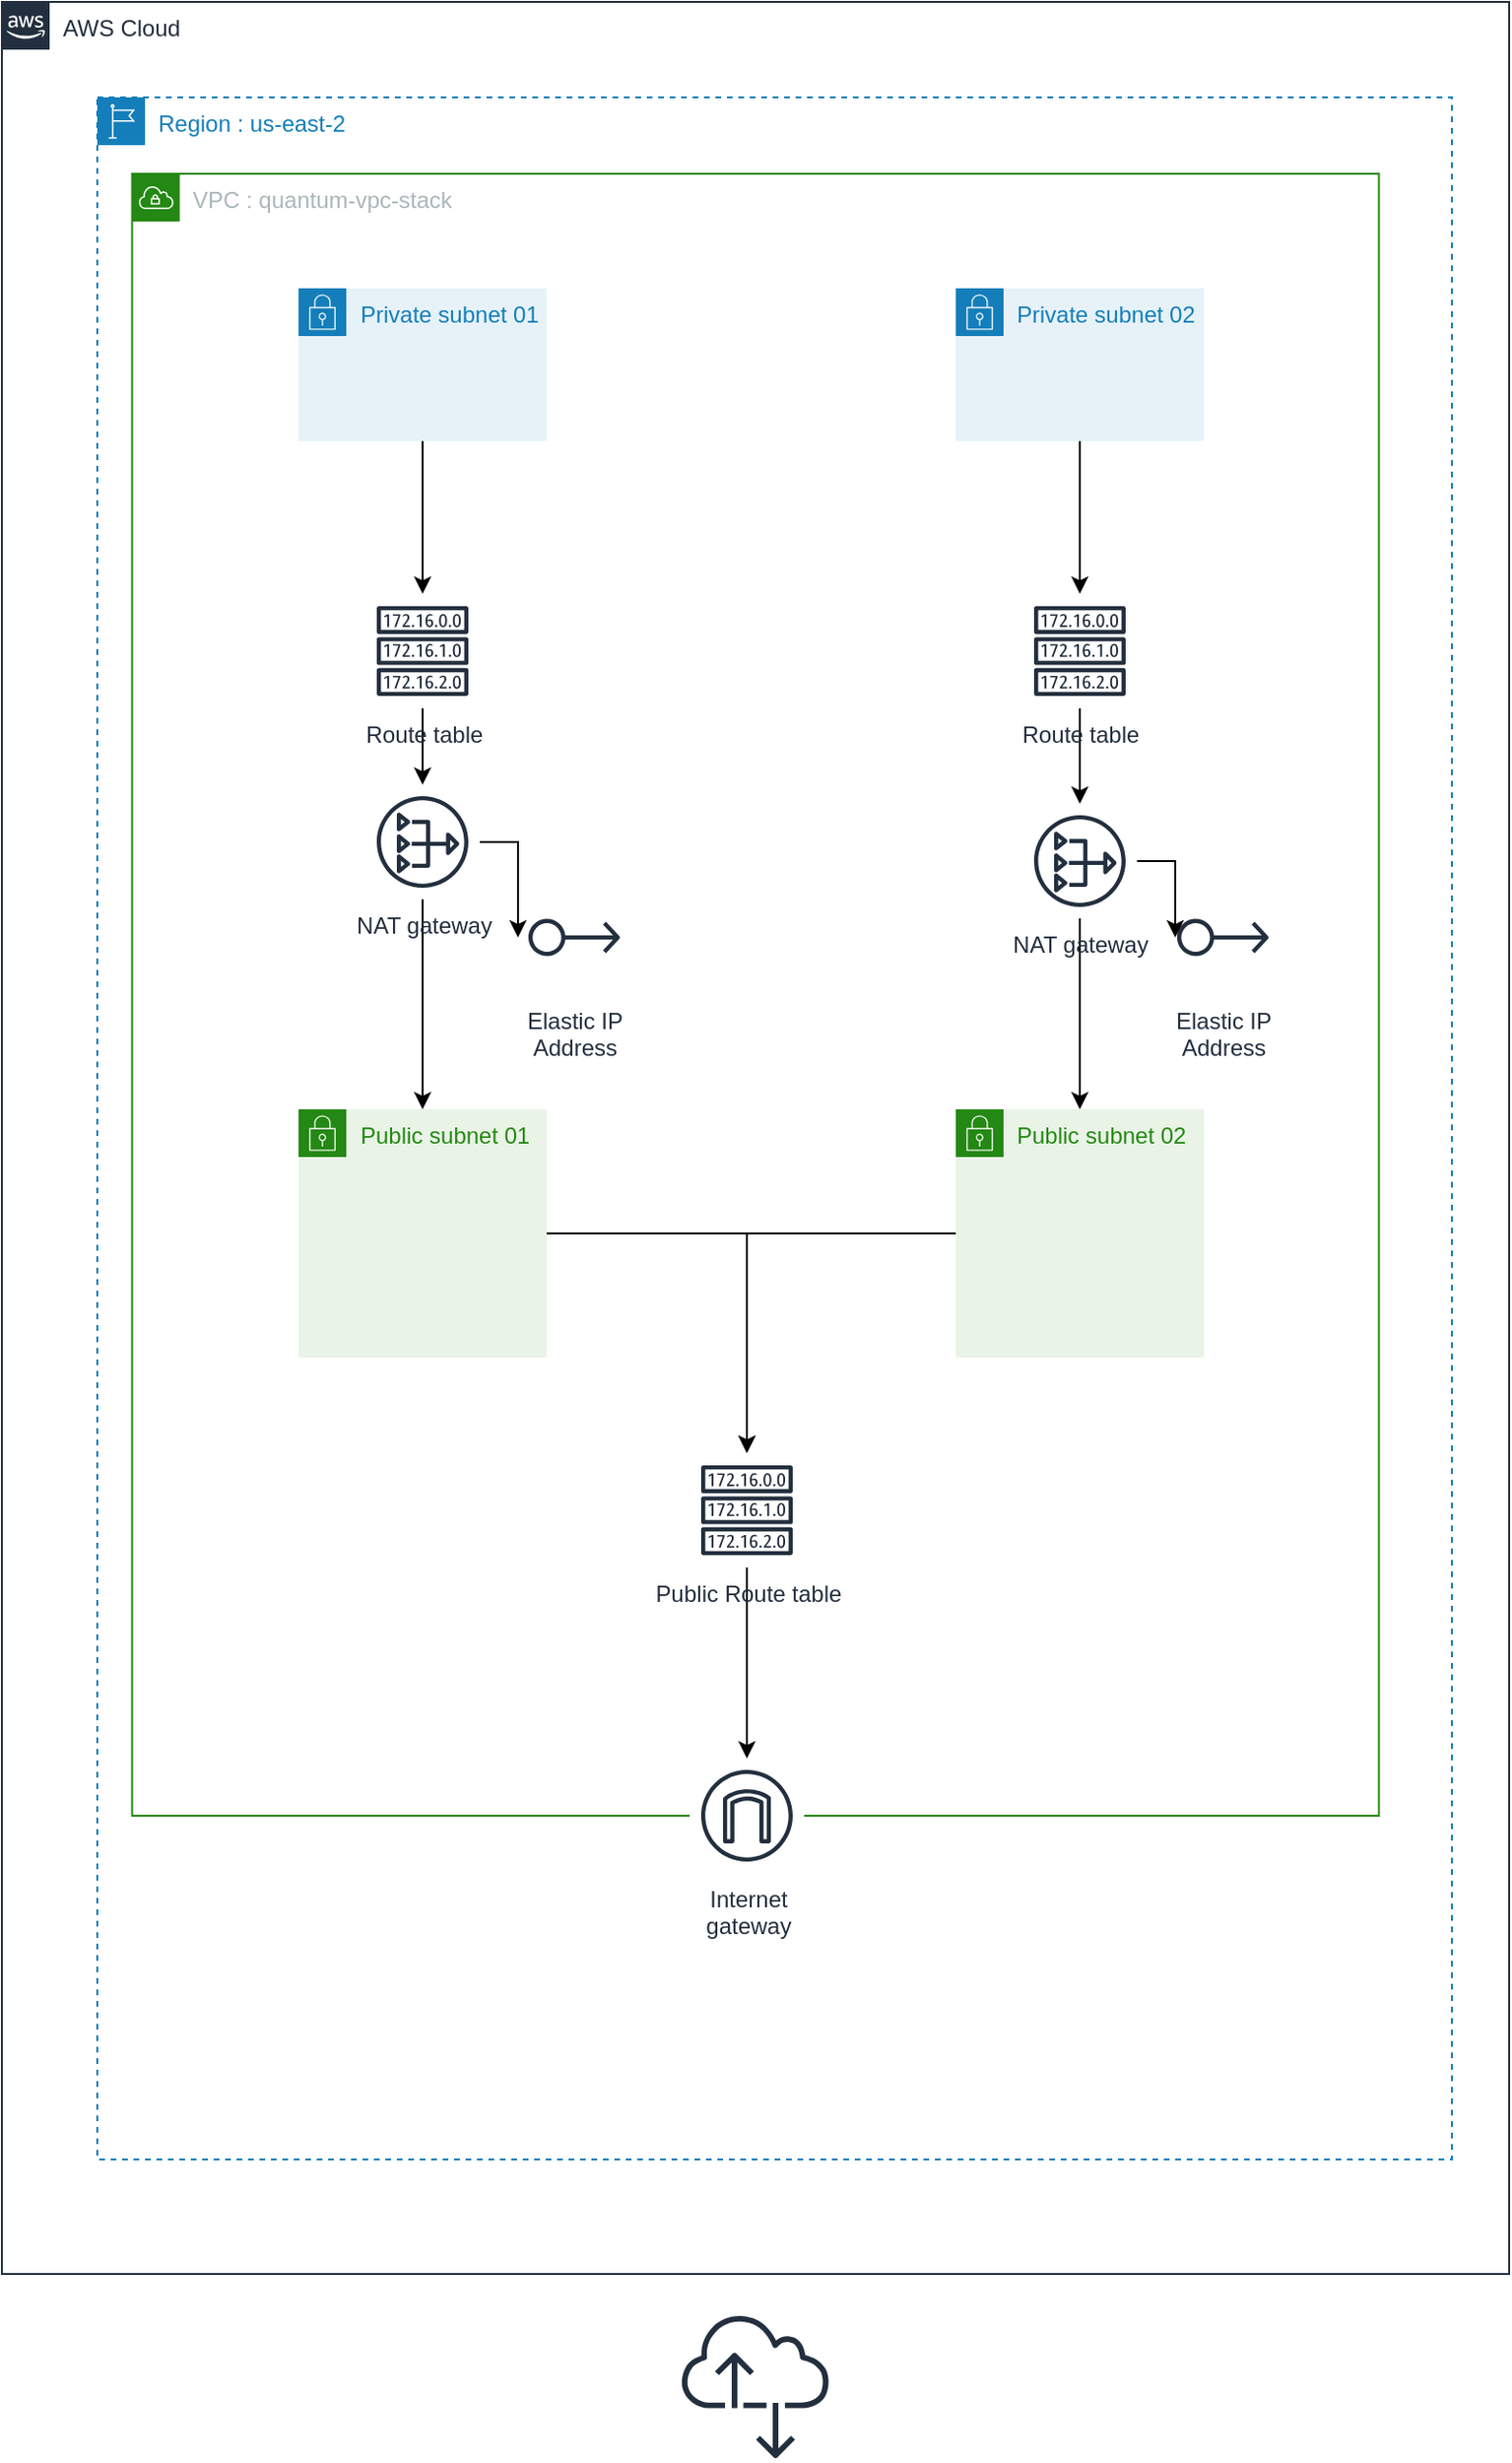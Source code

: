 <mxfile version="14.9.5" type="github">
  <diagram id="0qekM_KNeQhb8r11Hn8Y" name="Page-1">
    <mxGraphModel dx="1278" dy="579" grid="1" gridSize="10" guides="1" tooltips="1" connect="1" arrows="1" fold="1" page="1" pageScale="1" pageWidth="850" pageHeight="1100" math="0" shadow="0">
      <root>
        <mxCell id="0" />
        <mxCell id="1" parent="0" />
        <mxCell id="CEkS9k3KRwkcofwsft-u-4" value="AWS Cloud" style="points=[[0,0],[0.25,0],[0.5,0],[0.75,0],[1,0],[1,0.25],[1,0.5],[1,0.75],[1,1],[0.75,1],[0.5,1],[0.25,1],[0,1],[0,0.75],[0,0.5],[0,0.25]];outlineConnect=0;gradientColor=none;html=1;whiteSpace=wrap;fontSize=12;fontStyle=0;shape=mxgraph.aws4.group;grIcon=mxgraph.aws4.group_aws_cloud_alt;strokeColor=#232F3E;fillColor=none;verticalAlign=top;align=left;spacingLeft=30;fontColor=#232F3E;dashed=0;" parent="1" vertex="1">
          <mxGeometry x="40" y="10" width="790" height="1190" as="geometry" />
        </mxCell>
        <mxCell id="CEkS9k3KRwkcofwsft-u-5" value="Region :&amp;nbsp;us-east-2" style="points=[[0,0],[0.25,0],[0.5,0],[0.75,0],[1,0],[1,0.25],[1,0.5],[1,0.75],[1,1],[0.75,1],[0.5,1],[0.25,1],[0,1],[0,0.75],[0,0.5],[0,0.25]];outlineConnect=0;gradientColor=none;html=1;whiteSpace=wrap;fontSize=12;fontStyle=0;shape=mxgraph.aws4.group;grIcon=mxgraph.aws4.group_region;strokeColor=#147EBA;fillColor=none;verticalAlign=top;align=left;spacingLeft=30;fontColor=#147EBA;dashed=1;" parent="1" vertex="1">
          <mxGeometry x="90" y="60" width="710" height="1080" as="geometry" />
        </mxCell>
        <mxCell id="CEkS9k3KRwkcofwsft-u-6" value="VPC :&amp;nbsp;quantum-vpc-stack&amp;nbsp;" style="points=[[0,0],[0.25,0],[0.5,0],[0.75,0],[1,0],[1,0.25],[1,0.5],[1,0.75],[1,1],[0.75,1],[0.5,1],[0.25,1],[0,1],[0,0.75],[0,0.5],[0,0.25]];outlineConnect=0;gradientColor=none;html=1;whiteSpace=wrap;fontSize=12;fontStyle=0;shape=mxgraph.aws4.group;grIcon=mxgraph.aws4.group_vpc;strokeColor=#248814;fillColor=none;verticalAlign=top;align=left;spacingLeft=30;fontColor=#AAB7B8;dashed=0;" parent="1" vertex="1">
          <mxGeometry x="108.25" y="100" width="653.5" height="860" as="geometry" />
        </mxCell>
        <mxCell id="_q4rEJNwvG85wnGiOkt0-15" value="" style="edgeStyle=orthogonalEdgeStyle;rounded=0;orthogonalLoop=1;jettySize=auto;html=1;" edge="1" parent="1" source="CEkS9k3KRwkcofwsft-u-7" target="_q4rEJNwvG85wnGiOkt0-12">
          <mxGeometry relative="1" as="geometry" />
        </mxCell>
        <mxCell id="CEkS9k3KRwkcofwsft-u-7" value="Private subnet 01" style="points=[[0,0],[0.25,0],[0.5,0],[0.75,0],[1,0],[1,0.25],[1,0.5],[1,0.75],[1,1],[0.75,1],[0.5,1],[0.25,1],[0,1],[0,0.75],[0,0.5],[0,0.25]];outlineConnect=0;gradientColor=none;html=1;whiteSpace=wrap;fontSize=12;fontStyle=0;shape=mxgraph.aws4.group;grIcon=mxgraph.aws4.group_security_group;grStroke=0;strokeColor=#147EBA;fillColor=#E6F2F8;verticalAlign=top;align=left;spacingLeft=30;fontColor=#147EBA;dashed=0;" parent="1" vertex="1">
          <mxGeometry x="195.5" y="160" width="130" height="80" as="geometry" />
        </mxCell>
        <mxCell id="_q4rEJNwvG85wnGiOkt0-27" value="" style="edgeStyle=orthogonalEdgeStyle;rounded=0;orthogonalLoop=1;jettySize=auto;html=1;" edge="1" parent="1" source="CEkS9k3KRwkcofwsft-u-10" target="_q4rEJNwvG85wnGiOkt0-14">
          <mxGeometry relative="1" as="geometry" />
        </mxCell>
        <mxCell id="CEkS9k3KRwkcofwsft-u-10" value="Public subnet 01" style="points=[[0,0],[0.25,0],[0.5,0],[0.75,0],[1,0],[1,0.25],[1,0.5],[1,0.75],[1,1],[0.75,1],[0.5,1],[0.25,1],[0,1],[0,0.75],[0,0.5],[0,0.25]];outlineConnect=0;gradientColor=none;html=1;whiteSpace=wrap;fontSize=12;fontStyle=0;shape=mxgraph.aws4.group;grIcon=mxgraph.aws4.group_security_group;grStroke=0;strokeColor=#248814;fillColor=#E9F3E6;verticalAlign=top;align=left;spacingLeft=30;fontColor=#248814;dashed=0;" parent="1" vertex="1">
          <mxGeometry x="195.5" y="590" width="130" height="130" as="geometry" />
        </mxCell>
        <mxCell id="CEkS9k3KRwkcofwsft-u-11" value="" style="outlineConnect=0;fontColor=#232F3E;gradientColor=none;fillColor=#232F3E;strokeColor=none;dashed=0;verticalLabelPosition=bottom;verticalAlign=top;align=center;html=1;fontSize=12;fontStyle=0;aspect=fixed;pointerEvents=1;shape=mxgraph.aws4.internet_alt2;" parent="1" vertex="1">
          <mxGeometry x="396" y="1220" width="78" height="78" as="geometry" />
        </mxCell>
        <mxCell id="_q4rEJNwvG85wnGiOkt0-16" value="" style="edgeStyle=orthogonalEdgeStyle;rounded=0;orthogonalLoop=1;jettySize=auto;html=1;" edge="1" parent="1" source="CEkS9k3KRwkcofwsft-u-20" target="_q4rEJNwvG85wnGiOkt0-13">
          <mxGeometry relative="1" as="geometry" />
        </mxCell>
        <mxCell id="CEkS9k3KRwkcofwsft-u-20" value="Private subnet 02" style="points=[[0,0],[0.25,0],[0.5,0],[0.75,0],[1,0],[1,0.25],[1,0.5],[1,0.75],[1,1],[0.75,1],[0.5,1],[0.25,1],[0,1],[0,0.75],[0,0.5],[0,0.25]];outlineConnect=0;gradientColor=none;html=1;whiteSpace=wrap;fontSize=12;fontStyle=0;shape=mxgraph.aws4.group;grIcon=mxgraph.aws4.group_security_group;grStroke=0;strokeColor=#147EBA;fillColor=#E6F2F8;verticalAlign=top;align=left;spacingLeft=30;fontColor=#147EBA;dashed=0;" parent="1" vertex="1">
          <mxGeometry x="540" y="160" width="130" height="80" as="geometry" />
        </mxCell>
        <mxCell id="CEkS9k3KRwkcofwsft-u-21" value="Public subnet 02" style="points=[[0,0],[0.25,0],[0.5,0],[0.75,0],[1,0],[1,0.25],[1,0.5],[1,0.75],[1,1],[0.75,1],[0.5,1],[0.25,1],[0,1],[0,0.75],[0,0.5],[0,0.25]];outlineConnect=0;gradientColor=none;html=1;whiteSpace=wrap;fontSize=12;fontStyle=0;shape=mxgraph.aws4.group;grIcon=mxgraph.aws4.group_security_group;grStroke=0;strokeColor=#248814;fillColor=#E9F3E6;verticalAlign=top;align=left;spacingLeft=30;fontColor=#248814;dashed=0;" parent="1" vertex="1">
          <mxGeometry x="540" y="590" width="130" height="130" as="geometry" />
        </mxCell>
        <mxCell id="_q4rEJNwvG85wnGiOkt0-8" value="Elastic IP&#xa;Address" style="outlineConnect=0;fontColor=#232F3E;gradientColor=none;strokeColor=#232F3E;fillColor=#ffffff;dashed=0;verticalLabelPosition=bottom;verticalAlign=top;align=center;html=1;fontSize=12;fontStyle=0;aspect=fixed;shape=mxgraph.aws4.resourceIcon;resIcon=mxgraph.aws4.elastic_ip_address;rotation=0;" vertex="1" parent="1">
          <mxGeometry x="310" y="470" width="60" height="60" as="geometry" />
        </mxCell>
        <mxCell id="_q4rEJNwvG85wnGiOkt0-9" value="Elastic IP&#xa;Address" style="outlineConnect=0;fontColor=#232F3E;gradientColor=none;strokeColor=#232F3E;fillColor=#ffffff;dashed=0;verticalLabelPosition=bottom;verticalAlign=top;align=center;html=1;fontSize=12;fontStyle=0;aspect=fixed;shape=mxgraph.aws4.resourceIcon;resIcon=mxgraph.aws4.elastic_ip_address;rotation=0;" vertex="1" parent="1">
          <mxGeometry x="650" y="470" width="60" height="60" as="geometry" />
        </mxCell>
        <mxCell id="_q4rEJNwvG85wnGiOkt0-20" value="" style="edgeStyle=orthogonalEdgeStyle;rounded=0;orthogonalLoop=1;jettySize=auto;html=1;" edge="1" parent="1" source="_q4rEJNwvG85wnGiOkt0-10" target="_q4rEJNwvG85wnGiOkt0-8">
          <mxGeometry relative="1" as="geometry" />
        </mxCell>
        <mxCell id="_q4rEJNwvG85wnGiOkt0-24" value="" style="edgeStyle=orthogonalEdgeStyle;rounded=0;orthogonalLoop=1;jettySize=auto;html=1;" edge="1" parent="1" source="_q4rEJNwvG85wnGiOkt0-10" target="CEkS9k3KRwkcofwsft-u-10">
          <mxGeometry relative="1" as="geometry" />
        </mxCell>
        <mxCell id="_q4rEJNwvG85wnGiOkt0-10" value="NAT gateway" style="outlineConnect=0;fontColor=#232F3E;gradientColor=none;strokeColor=#232F3E;fillColor=#ffffff;dashed=0;verticalLabelPosition=bottom;verticalAlign=top;align=center;html=1;fontSize=12;fontStyle=0;aspect=fixed;shape=mxgraph.aws4.resourceIcon;resIcon=mxgraph.aws4.nat_gateway;" vertex="1" parent="1">
          <mxGeometry x="230.5" y="420" width="60" height="60" as="geometry" />
        </mxCell>
        <mxCell id="_q4rEJNwvG85wnGiOkt0-22" value="" style="edgeStyle=orthogonalEdgeStyle;rounded=0;orthogonalLoop=1;jettySize=auto;html=1;" edge="1" parent="1" source="_q4rEJNwvG85wnGiOkt0-11" target="_q4rEJNwvG85wnGiOkt0-9">
          <mxGeometry relative="1" as="geometry" />
        </mxCell>
        <mxCell id="_q4rEJNwvG85wnGiOkt0-25" value="" style="edgeStyle=orthogonalEdgeStyle;rounded=0;orthogonalLoop=1;jettySize=auto;html=1;" edge="1" parent="1" source="_q4rEJNwvG85wnGiOkt0-11" target="CEkS9k3KRwkcofwsft-u-21">
          <mxGeometry relative="1" as="geometry" />
        </mxCell>
        <mxCell id="_q4rEJNwvG85wnGiOkt0-11" value="NAT gateway" style="outlineConnect=0;fontColor=#232F3E;gradientColor=none;strokeColor=#232F3E;fillColor=#ffffff;dashed=0;verticalLabelPosition=bottom;verticalAlign=top;align=center;html=1;fontSize=12;fontStyle=0;aspect=fixed;shape=mxgraph.aws4.resourceIcon;resIcon=mxgraph.aws4.nat_gateway;" vertex="1" parent="1">
          <mxGeometry x="575" y="430" width="60" height="60" as="geometry" />
        </mxCell>
        <mxCell id="_q4rEJNwvG85wnGiOkt0-17" value="" style="edgeStyle=orthogonalEdgeStyle;rounded=0;orthogonalLoop=1;jettySize=auto;html=1;" edge="1" parent="1" source="_q4rEJNwvG85wnGiOkt0-12" target="_q4rEJNwvG85wnGiOkt0-10">
          <mxGeometry relative="1" as="geometry" />
        </mxCell>
        <mxCell id="_q4rEJNwvG85wnGiOkt0-12" value="Route table" style="outlineConnect=0;fontColor=#232F3E;gradientColor=none;strokeColor=#232F3E;fillColor=#ffffff;dashed=0;verticalLabelPosition=bottom;verticalAlign=top;align=center;html=1;fontSize=12;fontStyle=0;aspect=fixed;shape=mxgraph.aws4.resourceIcon;resIcon=mxgraph.aws4.route_table;" vertex="1" parent="1">
          <mxGeometry x="230.5" y="320" width="60" height="60" as="geometry" />
        </mxCell>
        <mxCell id="_q4rEJNwvG85wnGiOkt0-18" value="" style="edgeStyle=orthogonalEdgeStyle;rounded=0;orthogonalLoop=1;jettySize=auto;html=1;" edge="1" parent="1" source="_q4rEJNwvG85wnGiOkt0-13" target="_q4rEJNwvG85wnGiOkt0-11">
          <mxGeometry relative="1" as="geometry" />
        </mxCell>
        <mxCell id="_q4rEJNwvG85wnGiOkt0-13" value="Route table" style="outlineConnect=0;fontColor=#232F3E;gradientColor=none;strokeColor=#232F3E;fillColor=#ffffff;dashed=0;verticalLabelPosition=bottom;verticalAlign=top;align=center;html=1;fontSize=12;fontStyle=0;aspect=fixed;shape=mxgraph.aws4.resourceIcon;resIcon=mxgraph.aws4.route_table;" vertex="1" parent="1">
          <mxGeometry x="575" y="320" width="60" height="60" as="geometry" />
        </mxCell>
        <mxCell id="_q4rEJNwvG85wnGiOkt0-30" value="" style="edgeStyle=orthogonalEdgeStyle;rounded=0;orthogonalLoop=1;jettySize=auto;html=1;" edge="1" parent="1" source="_q4rEJNwvG85wnGiOkt0-14" target="_q4rEJNwvG85wnGiOkt0-29">
          <mxGeometry relative="1" as="geometry" />
        </mxCell>
        <mxCell id="_q4rEJNwvG85wnGiOkt0-14" value="Public Route table" style="outlineConnect=0;fontColor=#232F3E;gradientColor=none;strokeColor=#232F3E;fillColor=#ffffff;dashed=0;verticalLabelPosition=bottom;verticalAlign=top;align=center;html=1;fontSize=12;fontStyle=0;aspect=fixed;shape=mxgraph.aws4.resourceIcon;resIcon=mxgraph.aws4.route_table;" vertex="1" parent="1">
          <mxGeometry x="400.5" y="770" width="60" height="60" as="geometry" />
        </mxCell>
        <mxCell id="_q4rEJNwvG85wnGiOkt0-28" value="" style="edgeStyle=orthogonalEdgeStyle;rounded=0;orthogonalLoop=1;jettySize=auto;html=1;exitX=0;exitY=0.5;exitDx=0;exitDy=0;" edge="1" parent="1" source="CEkS9k3KRwkcofwsft-u-21" target="_q4rEJNwvG85wnGiOkt0-14">
          <mxGeometry relative="1" as="geometry">
            <mxPoint x="335.5" y="665" as="sourcePoint" />
            <mxPoint x="440.5" y="780" as="targetPoint" />
          </mxGeometry>
        </mxCell>
        <mxCell id="_q4rEJNwvG85wnGiOkt0-29" value="Internet&#xa;gateway" style="outlineConnect=0;fontColor=#232F3E;gradientColor=none;strokeColor=#232F3E;fillColor=#ffffff;dashed=0;verticalLabelPosition=bottom;verticalAlign=top;align=center;html=1;fontSize=12;fontStyle=0;aspect=fixed;shape=mxgraph.aws4.resourceIcon;resIcon=mxgraph.aws4.internet_gateway;" vertex="1" parent="1">
          <mxGeometry x="400.5" y="930" width="60" height="60" as="geometry" />
        </mxCell>
        <mxCell id="_q4rEJNwvG85wnGiOkt0-31" style="edgeStyle=orthogonalEdgeStyle;rounded=0;orthogonalLoop=1;jettySize=auto;html=1;exitX=0.5;exitY=1;exitDx=0;exitDy=0;" edge="1" parent="1" source="CEkS9k3KRwkcofwsft-u-5" target="CEkS9k3KRwkcofwsft-u-5">
          <mxGeometry relative="1" as="geometry" />
        </mxCell>
      </root>
    </mxGraphModel>
  </diagram>
</mxfile>
